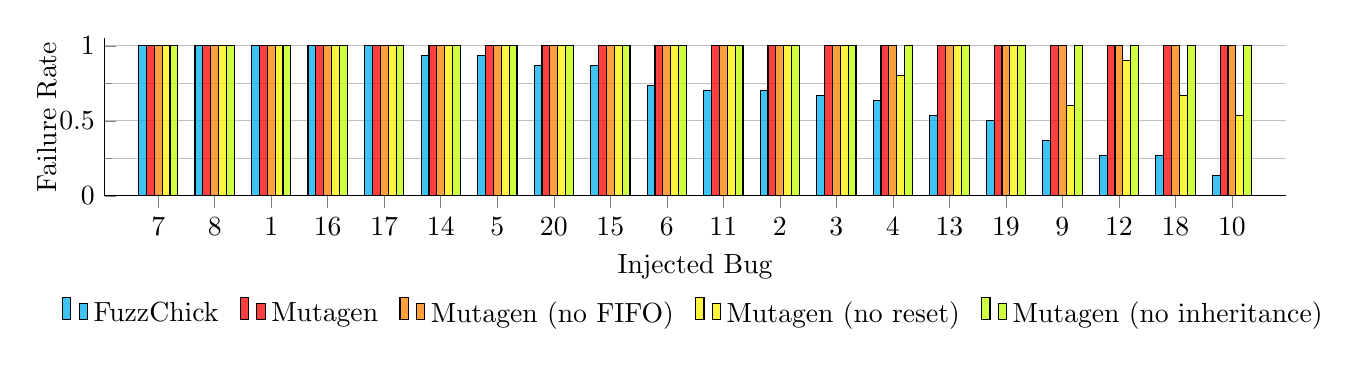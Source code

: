 \begin{tikzpicture}
  \pgfplotsset{
    scale only axis,
    xmin=1, xmax=20
  }

  \begin{axis}[
      height=2cm,
      width=15cm,
      ybar=0cm,
      bar width=0.1cm,
      ylabel style={yshift=-2mm},
      enlarge x limits=0.05,
      axis y line*=left,
      axis x line*=bottom,
      ymin=0, ymax=1.05,
      minor y tick num=1,
      xtick={1, 2, ..., 20},
      xticklabels={7, 8, 1, 16, 17, 14, 5, 20, 15, 6, 11, 2, 3, 4, 13, 19, 9, 12, 18, 10},
      ytick={0.0, 0.5, 1.0},
      xlabel={Injected Bug},
      ylabel={Failure Rate},
      ymajorgrids={true},
      yminorgrids={true},
      legend style={
        legend columns=-1,
        draw=none,
        at={ (0.5,-0.6) },
        anchor=north
      },
      legend style={/tikz/every even column/.append style={column sep=0.2cm}}]
    ]
    % MTTF FuzzChick
    \addplot[fill=cyan, fill opacity=0.75] coordinates {
      (3  ,  1          )
      (12 ,  0.7        )
      (13 ,  0.667)
      (14 ,  0.633)
      (7  ,  0.933)
      (10 ,  0.733)
      (1  ,  1          )
      (2  ,  1          )
      (17 ,  0.367)
      (20 ,  0.133)
      (11 ,  0.7        )
      (18 ,  0.267)
      (15 ,  0.533)
      (6  ,  0.933)
      (9  ,  0.867)
      (4  ,  1          )
      (5  ,  1          )
      (19 ,  0.267)
      (16 ,  0.5        )
      (8  ,  0.867)
    };

    % MTTF Mutagen (all heuristics)
    \addplot[fill=red, fill opacity=0.75] coordinates {
      (3  ,  1)
      (12 ,  1)
      (13 ,  1)
      (14 ,  1)
      (7  ,  1)
      (10 ,  1)
      (1  ,  1)
      (2  ,  1)
      (17 ,  1)
      (20 ,  1)
      (11 ,  1)
      (18 ,  1)
      (15 ,  1)
      (6  ,  1)
      (9  ,  1)
      (4  ,  1)
      (5  ,  1)
      (19 ,  1)
      (16 ,  1)
      (8  ,  1)
    };

    % Mutagen (no FIFO)
    \addplot[fill=orange, fill opacity=0.75] coordinates {
      (3  ,  1)
      (12 ,  1)
      (13 ,  1)
      (14 ,  1)
      (7  ,  1)
      (10 ,  1)
      (1  ,  1)
      (2  ,  1)
      (17 ,  1)
      (20 ,  1)
      (11 ,  1)
      (18 ,  1)
      (15 ,  1)
      (6  ,  1)
      (9  ,  1)
      (4  ,  1)
      (5  ,  1)
      (19 ,  1)
      (16 ,  1)
      (8  ,  1)
    };

    % Mutagen (no reset, 25 random mutations)
    \addplot[fill=yellow, fill opacity=0.75] coordinates {
      (3  ,  1          )
      (12 ,  1          )
      (13 ,  1          )
      (14 ,  0.8        )
      (7  ,  1          )
      (10 ,  1          )
      (1  ,  1          )
      (2  ,  1          )
      (17 ,  0.6        )
      (20 ,  0.533)
      (11 ,  1          )
      (18 ,  0.9        )
      (15 ,  1          )
      (6  ,  1          )
      (9  ,  1          )
      (4  ,  1          )
      (5  ,  1          )
      (19 ,  0.667)
      (16 ,  1          )
      (8  ,  1          )
    };

    % Mutagen (no inheritance)
    \addplot[fill=lime, fill opacity=0.75] coordinates {
      (1,  1)
      (2,  1)
      (3,  1)
      (4,  1)
      (5,  1)
      (6,  1)
      (7,  1)
      (8,  1)
      (9,  1)
      (10, 1)
      (11, 1)
      (12, 1)
      (13, 1)
      (14, 1)
      (15, 1)
      (16, 1)
      (17, 1)
      (18, 1)
      (19, 1)
      (20, 1)
    };

    \legend{FuzzChick, Mutagen, Mutagen (no FIFO), Mutagen (no reset), Mutagen (no inheritance) }
  \end{axis}

\end{tikzpicture}
